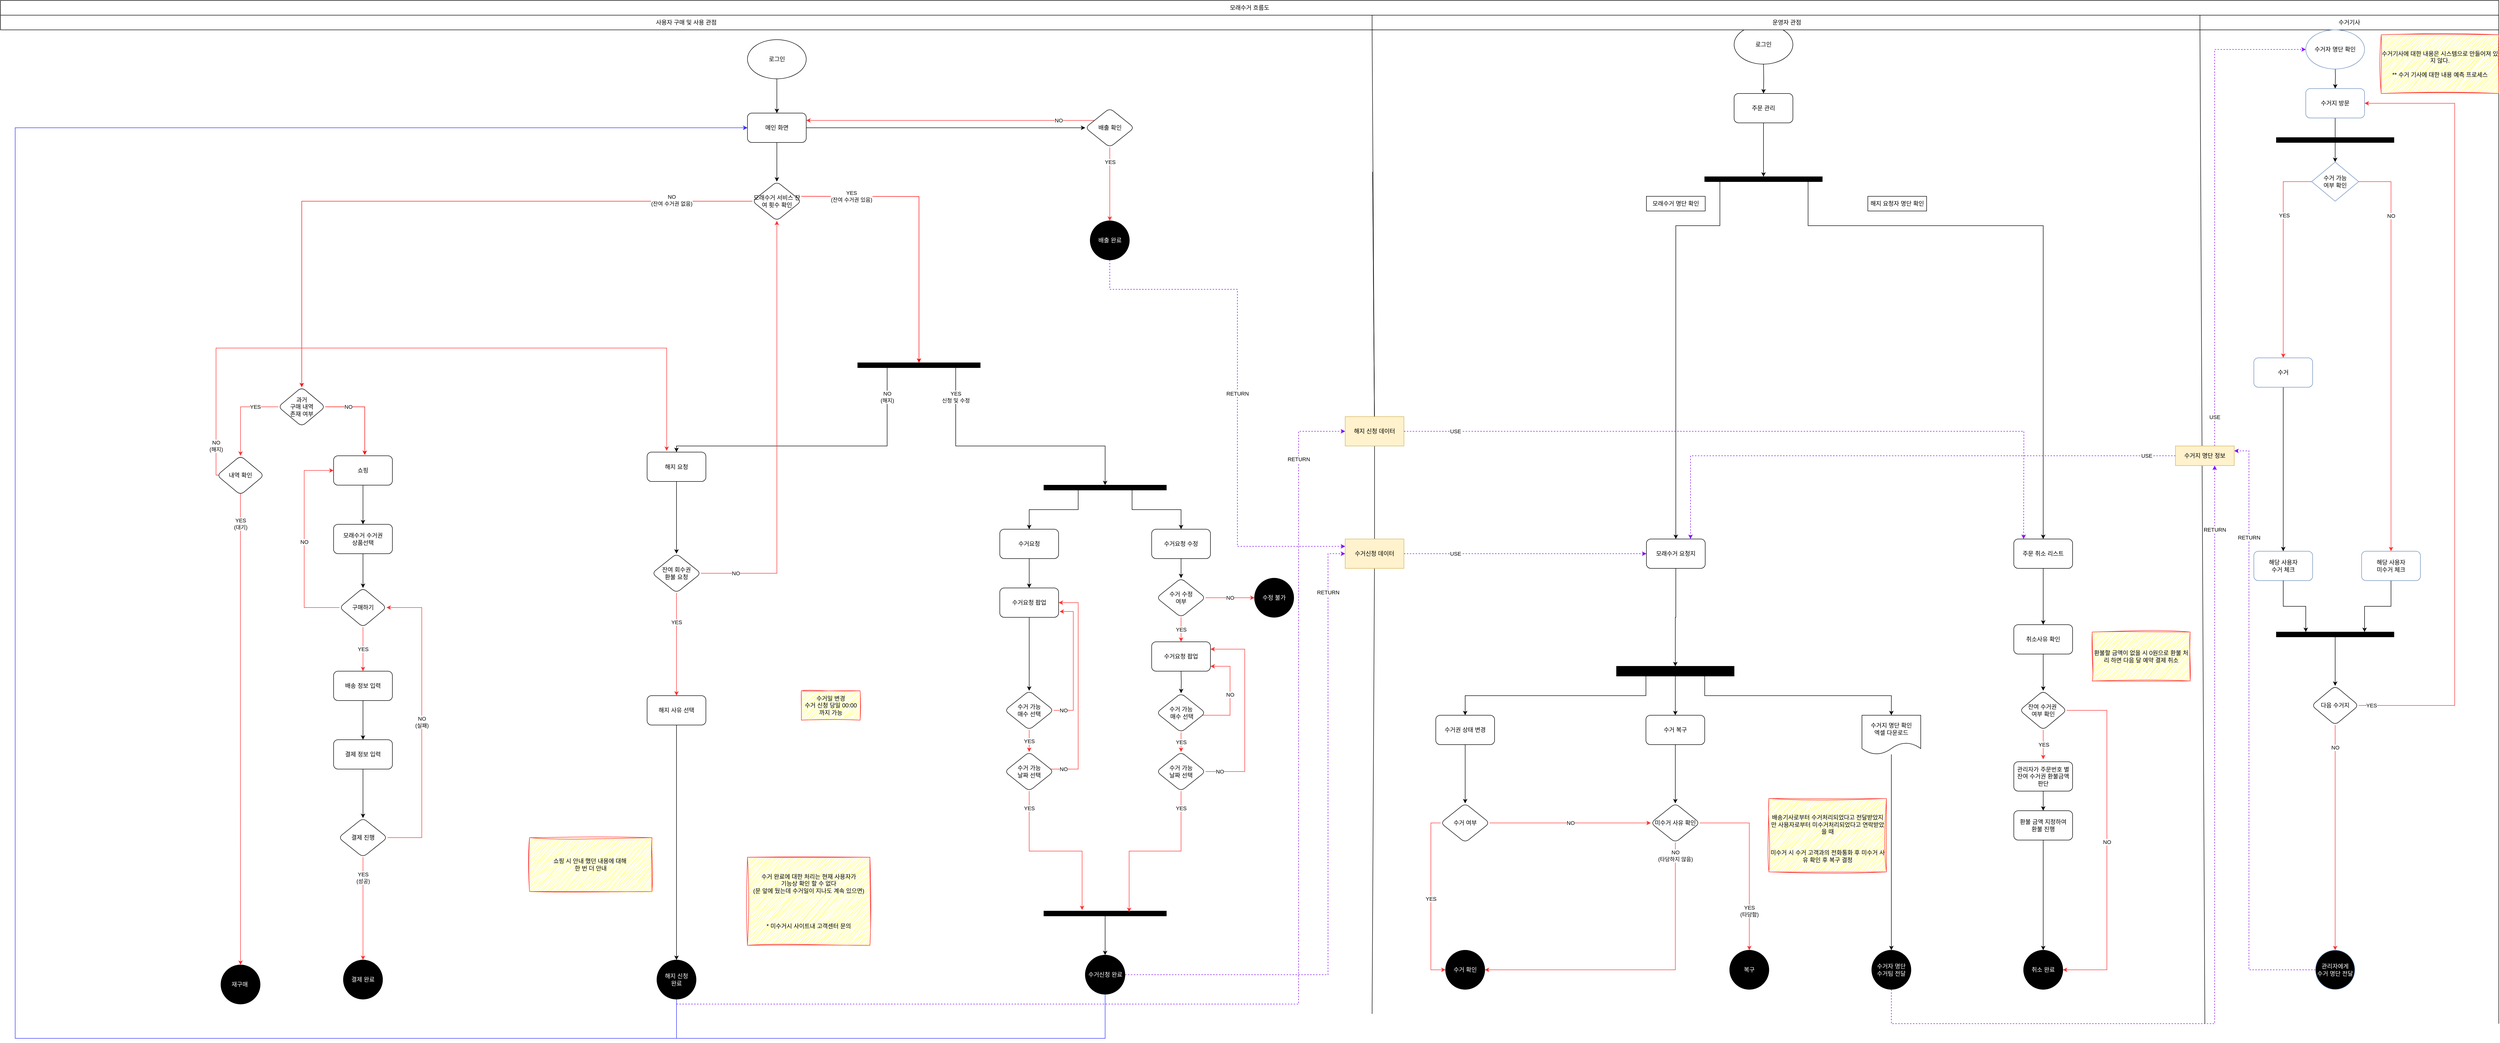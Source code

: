 <mxfile version="22.1.2" type="google">
  <diagram id="C5RBs43oDa-KdzZeNtuy" name="Page-1">
    <mxGraphModel grid="1" page="1" gridSize="10" guides="1" tooltips="1" connect="1" arrows="1" fold="1" pageScale="1" pageWidth="1200" pageHeight="1920" math="0" shadow="0">
      <root>
        <mxCell id="WIyWlLk6GJQsqaUBKTNV-0" />
        <mxCell id="WIyWlLk6GJQsqaUBKTNV-1" parent="WIyWlLk6GJQsqaUBKTNV-0" />
        <mxCell id="hfUMV4JjxT8LaMkukJHo-105" value="" style="edgeStyle=orthogonalEdgeStyle;rounded=0;orthogonalLoop=1;jettySize=auto;html=1;" edge="1" parent="WIyWlLk6GJQsqaUBKTNV-1" target="hfUMV4JjxT8LaMkukJHo-104">
          <mxGeometry relative="1" as="geometry">
            <mxPoint x="2039" as="sourcePoint" />
          </mxGeometry>
        </mxCell>
        <mxCell id="hfUMV4JjxT8LaMkukJHo-83" value="로그인" style="ellipse;whiteSpace=wrap;html=1;" vertex="1" parent="WIyWlLk6GJQsqaUBKTNV-1">
          <mxGeometry x="1979" y="-80" width="120" height="80" as="geometry" />
        </mxCell>
        <mxCell id="hfUMV4JjxT8LaMkukJHo-98" value="모래수거 흐름도" style="shape=process;whiteSpace=wrap;html=1;backgroundOutline=1;size=0;" vertex="1" parent="WIyWlLk6GJQsqaUBKTNV-1">
          <mxGeometry x="-1560" y="-130" width="5100" height="30" as="geometry" />
        </mxCell>
        <mxCell id="hfUMV4JjxT8LaMkukJHo-99" value="사용자 구매 및 사용 관점" style="shape=process;whiteSpace=wrap;html=1;backgroundOutline=1;size=0;" vertex="1" parent="WIyWlLk6GJQsqaUBKTNV-1">
          <mxGeometry x="-1560" y="-100" width="2800" height="30" as="geometry" />
        </mxCell>
        <mxCell id="hfUMV4JjxT8LaMkukJHo-102" value="" style="endArrow=none;html=1;rounded=0;" edge="1" parent="WIyWlLk6GJQsqaUBKTNV-1" source="mL5LW55gpTMhC8oxr1yt-1">
          <mxGeometry width="50" height="50" relative="1" as="geometry">
            <mxPoint x="1240" y="1940" as="sourcePoint" />
            <mxPoint x="1240" y="-70" as="targetPoint" />
          </mxGeometry>
        </mxCell>
        <mxCell id="hfUMV4JjxT8LaMkukJHo-103" value="&amp;nbsp;운영자 관점" style="shape=process;whiteSpace=wrap;html=1;backgroundOutline=1;size=0;" vertex="1" parent="WIyWlLk6GJQsqaUBKTNV-1">
          <mxGeometry x="1240" y="-100" width="1690" height="30" as="geometry" />
        </mxCell>
        <mxCell id="3d2tBKjzDwxo3XAQTUSo-72" style="edgeStyle=orthogonalEdgeStyle;rounded=0;orthogonalLoop=1;jettySize=auto;html=1;entryX=0.5;entryY=0;entryDx=0;entryDy=0;" edge="1" parent="WIyWlLk6GJQsqaUBKTNV-1" source="hfUMV4JjxT8LaMkukJHo-104" target="3d2tBKjzDwxo3XAQTUSo-36">
          <mxGeometry relative="1" as="geometry" />
        </mxCell>
        <mxCell id="hfUMV4JjxT8LaMkukJHo-104" value="주문 관리" style="rounded=1;whiteSpace=wrap;html=1;" vertex="1" parent="WIyWlLk6GJQsqaUBKTNV-1">
          <mxGeometry x="1979" y="60" width="120" height="60" as="geometry" />
        </mxCell>
        <mxCell id="rPkNx3lefUZQREJ5seEW-12" style="edgeStyle=orthogonalEdgeStyle;rounded=0;orthogonalLoop=1;jettySize=auto;html=1;entryX=0.5;entryY=0;entryDx=0;entryDy=0;" edge="1" parent="WIyWlLk6GJQsqaUBKTNV-1" source="hfUMV4JjxT8LaMkukJHo-106" target="3d2tBKjzDwxo3XAQTUSo-114">
          <mxGeometry relative="1" as="geometry" />
        </mxCell>
        <mxCell id="hfUMV4JjxT8LaMkukJHo-106" value="모래수거 요청지" style="whiteSpace=wrap;html=1;rounded=1;" vertex="1" parent="WIyWlLk6GJQsqaUBKTNV-1">
          <mxGeometry x="1800" y="970" width="120" height="60" as="geometry" />
        </mxCell>
        <mxCell id="3d2tBKjzDwxo3XAQTUSo-127" value="" style="edgeStyle=orthogonalEdgeStyle;rounded=0;orthogonalLoop=1;jettySize=auto;html=1;entryX=0.5;entryY=0;entryDx=0;entryDy=0;" edge="1" parent="WIyWlLk6GJQsqaUBKTNV-1" source="hfUMV4JjxT8LaMkukJHo-305" target="3d2tBKjzDwxo3XAQTUSo-134">
          <mxGeometry relative="1" as="geometry">
            <mxPoint x="1680" y="1485" as="targetPoint" />
            <Array as="points" />
          </mxGeometry>
        </mxCell>
        <mxCell id="hfUMV4JjxT8LaMkukJHo-305" value="수거지 명단 확인&lt;br&gt;엑셀 다운로드" style="shape=document;whiteSpace=wrap;html=1;boundedLbl=1;" vertex="1" parent="WIyWlLk6GJQsqaUBKTNV-1">
          <mxGeometry x="2240" y="1330" width="120" height="80" as="geometry" />
        </mxCell>
        <mxCell id="hfUMV4JjxT8LaMkukJHo-308" value="수거기사" style="shape=process;whiteSpace=wrap;html=1;backgroundOutline=1;size=0;" vertex="1" parent="WIyWlLk6GJQsqaUBKTNV-1">
          <mxGeometry x="2930" y="-100" width="610" height="30" as="geometry" />
        </mxCell>
        <mxCell id="hfUMV4JjxT8LaMkukJHo-320" value="&lt;br&gt;배송기사로부터 수거처리되었다고 전달받았지만 사용자로부터 미수거처리되었다고 연락받았을 때&lt;br&gt;&lt;br&gt;&lt;br&gt;미수거 시 수거 고객과의 전화통화 후 미수거 사유 확인 후 복구 결정" style="text;html=1;strokeColor=#FF3333;fillColor=#FFFF33;align=center;verticalAlign=middle;whiteSpace=wrap;rounded=0;sketch=1;curveFitting=1;jiggle=2;" vertex="1" parent="WIyWlLk6GJQsqaUBKTNV-1">
          <mxGeometry x="2050" y="1500" width="240" height="150" as="geometry" />
        </mxCell>
        <mxCell id="hfUMV4JjxT8LaMkukJHo-351" value="" style="edgeStyle=orthogonalEdgeStyle;rounded=0;orthogonalLoop=1;jettySize=auto;html=1;" edge="1" parent="WIyWlLk6GJQsqaUBKTNV-1" target="hfUMV4JjxT8LaMkukJHo-350">
          <mxGeometry relative="1" as="geometry">
            <mxPoint x="3206" as="sourcePoint" />
          </mxGeometry>
        </mxCell>
        <mxCell id="hfUMV4JjxT8LaMkukJHo-355" style="edgeStyle=orthogonalEdgeStyle;rounded=0;orthogonalLoop=1;jettySize=auto;html=1;entryX=0.5;entryY=0;entryDx=0;entryDy=0;" edge="1" parent="WIyWlLk6GJQsqaUBKTNV-1" source="hfUMV4JjxT8LaMkukJHo-350" target="hfUMV4JjxT8LaMkukJHo-354">
          <mxGeometry relative="1" as="geometry" />
        </mxCell>
        <mxCell id="hfUMV4JjxT8LaMkukJHo-350" value="수거지 방문" style="rounded=1;whiteSpace=wrap;html=1;fillColor=#FFFFFF;strokeColor=#6c8ebf;" vertex="1" parent="WIyWlLk6GJQsqaUBKTNV-1">
          <mxGeometry x="3146" y="50" width="120" height="60" as="geometry" />
        </mxCell>
        <mxCell id="hfUMV4JjxT8LaMkukJHo-365" value="" style="edgeStyle=orthogonalEdgeStyle;rounded=0;orthogonalLoop=1;jettySize=auto;html=1;strokeColor=#FF3333;exitX=0;exitY=0.5;exitDx=0;exitDy=0;" edge="1" parent="WIyWlLk6GJQsqaUBKTNV-1" source="hfUMV4JjxT8LaMkukJHo-354" target="hfUMV4JjxT8LaMkukJHo-364">
          <mxGeometry relative="1" as="geometry" />
        </mxCell>
        <mxCell id="rPkNx3lefUZQREJ5seEW-53" value="YES" style="edgeLabel;html=1;align=center;verticalAlign=middle;resizable=0;points=[];" connectable="0" vertex="1" parent="hfUMV4JjxT8LaMkukJHo-365">
          <mxGeometry x="-0.392" y="2" relative="1" as="geometry">
            <mxPoint as="offset" />
          </mxGeometry>
        </mxCell>
        <mxCell id="hfUMV4JjxT8LaMkukJHo-367" value="NO" style="edgeStyle=orthogonalEdgeStyle;rounded=0;orthogonalLoop=1;jettySize=auto;html=1;strokeColor=#FF3333;entryX=0.5;entryY=0;entryDx=0;entryDy=0;" edge="1" parent="WIyWlLk6GJQsqaUBKTNV-1" source="hfUMV4JjxT8LaMkukJHo-354" target="hfUMV4JjxT8LaMkukJHo-366">
          <mxGeometry x="-0.669" relative="1" as="geometry">
            <mxPoint x="3090" y="470" as="targetPoint" />
            <mxPoint as="offset" />
          </mxGeometry>
        </mxCell>
        <mxCell id="hfUMV4JjxT8LaMkukJHo-354" value="수거 가능&lt;br&gt;여부 확인" style="rhombus;whiteSpace=wrap;html=1;fillColor=#FFFFFF;strokeColor=#6c8ebf;" vertex="1" parent="WIyWlLk6GJQsqaUBKTNV-1">
          <mxGeometry x="3158" y="200" width="96" height="80" as="geometry" />
        </mxCell>
        <mxCell id="hfUMV4JjxT8LaMkukJHo-359" value="수거자 명단 확인" style="ellipse;whiteSpace=wrap;html=1;fillColor=#FFFFFF;strokeColor=#6c8ebf;" vertex="1" parent="WIyWlLk6GJQsqaUBKTNV-1">
          <mxGeometry x="3146" y="-70" width="120" height="80" as="geometry" />
        </mxCell>
        <mxCell id="hfUMV4JjxT8LaMkukJHo-360" value="" style="endArrow=none;html=1;rounded=0;" edge="1" parent="WIyWlLk6GJQsqaUBKTNV-1">
          <mxGeometry width="50" height="50" relative="1" as="geometry">
            <mxPoint x="2940" y="1960" as="sourcePoint" />
            <mxPoint x="2930" y="-70" as="targetPoint" />
          </mxGeometry>
        </mxCell>
        <mxCell id="rPkNx3lefUZQREJ5seEW-56" style="edgeStyle=orthogonalEdgeStyle;rounded=0;orthogonalLoop=1;jettySize=auto;html=1;" edge="1" parent="WIyWlLk6GJQsqaUBKTNV-1" source="hfUMV4JjxT8LaMkukJHo-364" target="hfUMV4JjxT8LaMkukJHo-368">
          <mxGeometry relative="1" as="geometry" />
        </mxCell>
        <mxCell id="hfUMV4JjxT8LaMkukJHo-364" value="수거" style="rounded=1;whiteSpace=wrap;html=1;fillColor=#FFFFFF;strokeColor=#6c8ebf;" vertex="1" parent="WIyWlLk6GJQsqaUBKTNV-1">
          <mxGeometry x="3040" y="600" width="120" height="60" as="geometry" />
        </mxCell>
        <mxCell id="3d2tBKjzDwxo3XAQTUSo-277" style="edgeStyle=orthogonalEdgeStyle;rounded=0;orthogonalLoop=1;jettySize=auto;html=1;exitX=0.5;exitY=1;exitDx=0;exitDy=0;entryX=0.75;entryY=0;entryDx=0;entryDy=0;" edge="1" parent="WIyWlLk6GJQsqaUBKTNV-1" source="hfUMV4JjxT8LaMkukJHo-366" target="3d2tBKjzDwxo3XAQTUSo-274">
          <mxGeometry relative="1" as="geometry" />
        </mxCell>
        <mxCell id="hfUMV4JjxT8LaMkukJHo-366" value="해당 사용자 &lt;br&gt;미수거 체크" style="rounded=1;whiteSpace=wrap;html=1;fillColor=#FFFFFF;strokeColor=#6c8ebf;" vertex="1" parent="WIyWlLk6GJQsqaUBKTNV-1">
          <mxGeometry x="3260" y="995" width="120" height="60" as="geometry" />
        </mxCell>
        <mxCell id="3d2tBKjzDwxo3XAQTUSo-25" value="" style="edgeStyle=orthogonalEdgeStyle;rounded=0;orthogonalLoop=1;jettySize=auto;html=1;" edge="1" parent="WIyWlLk6GJQsqaUBKTNV-1">
          <mxGeometry relative="1" as="geometry">
            <mxPoint x="490" y="1170" as="sourcePoint" />
          </mxGeometry>
        </mxCell>
        <mxCell id="3d2tBKjzDwxo3XAQTUSo-31" value="" style="endArrow=none;html=1;rounded=0;" edge="1" parent="WIyWlLk6GJQsqaUBKTNV-1">
          <mxGeometry width="50" height="50" relative="1" as="geometry">
            <mxPoint x="3540" y="1960" as="sourcePoint" />
            <mxPoint x="3540" y="-84" as="targetPoint" />
          </mxGeometry>
        </mxCell>
        <mxCell id="3d2tBKjzDwxo3XAQTUSo-48" style="edgeStyle=orthogonalEdgeStyle;rounded=0;orthogonalLoop=1;jettySize=auto;html=1;" edge="1" parent="WIyWlLk6GJQsqaUBKTNV-1" source="3d2tBKjzDwxo3XAQTUSo-36" target="hfUMV4JjxT8LaMkukJHo-106">
          <mxGeometry relative="1" as="geometry">
            <Array as="points">
              <mxPoint x="1950" y="330" />
              <mxPoint x="1860" y="330" />
            </Array>
          </mxGeometry>
        </mxCell>
        <mxCell id="3d2tBKjzDwxo3XAQTUSo-50" style="edgeStyle=orthogonalEdgeStyle;rounded=0;orthogonalLoop=1;jettySize=auto;html=1;" edge="1" parent="WIyWlLk6GJQsqaUBKTNV-1" source="3d2tBKjzDwxo3XAQTUSo-36" target="3d2tBKjzDwxo3XAQTUSo-42">
          <mxGeometry relative="1" as="geometry">
            <Array as="points">
              <mxPoint x="2130" y="330" />
              <mxPoint x="2610" y="330" />
            </Array>
          </mxGeometry>
        </mxCell>
        <mxCell id="3d2tBKjzDwxo3XAQTUSo-36" value="" style="whiteSpace=wrap;html=1;rounded=0;shadow=0;comic=0;labelBackgroundColor=none;strokeWidth=1;fillColor=#000000;fontFamily=Verdana;fontSize=12;align=center;rotation=0;" vertex="1" parent="WIyWlLk6GJQsqaUBKTNV-1">
          <mxGeometry x="1919" y="230" width="240" height="10" as="geometry" />
        </mxCell>
        <mxCell id="3d2tBKjzDwxo3XAQTUSo-55" value="" style="edgeStyle=orthogonalEdgeStyle;rounded=0;orthogonalLoop=1;jettySize=auto;html=1;" edge="1" parent="WIyWlLk6GJQsqaUBKTNV-1" source="3d2tBKjzDwxo3XAQTUSo-42" target="3d2tBKjzDwxo3XAQTUSo-54">
          <mxGeometry relative="1" as="geometry" />
        </mxCell>
        <mxCell id="3d2tBKjzDwxo3XAQTUSo-42" value="주문 취소 리스트" style="rounded=1;whiteSpace=wrap;html=1;" vertex="1" parent="WIyWlLk6GJQsqaUBKTNV-1">
          <mxGeometry x="2550" y="970" width="120" height="60" as="geometry" />
        </mxCell>
        <mxCell id="3d2tBKjzDwxo3XAQTUSo-53" value="" style="endArrow=none;html=1;rounded=0;" edge="1" parent="WIyWlLk6GJQsqaUBKTNV-1" source="mL5LW55gpTMhC8oxr1yt-1">
          <mxGeometry width="50" height="50" relative="1" as="geometry">
            <mxPoint x="1240" y="1940" as="sourcePoint" />
            <mxPoint x="1241.145" y="220" as="targetPoint" />
          </mxGeometry>
        </mxCell>
        <mxCell id="3d2tBKjzDwxo3XAQTUSo-57" style="edgeStyle=orthogonalEdgeStyle;rounded=0;orthogonalLoop=1;jettySize=auto;html=1;entryX=0.5;entryY=0;entryDx=0;entryDy=0;" edge="1" parent="WIyWlLk6GJQsqaUBKTNV-1" source="3d2tBKjzDwxo3XAQTUSo-54" target="3d2tBKjzDwxo3XAQTUSo-56">
          <mxGeometry relative="1" as="geometry" />
        </mxCell>
        <mxCell id="3d2tBKjzDwxo3XAQTUSo-54" value="취소사유 확인" style="whiteSpace=wrap;html=1;rounded=1;" vertex="1" parent="WIyWlLk6GJQsqaUBKTNV-1">
          <mxGeometry x="2550" y="1145" width="120" height="60" as="geometry" />
        </mxCell>
        <mxCell id="3d2tBKjzDwxo3XAQTUSo-59" value="NO" style="edgeStyle=orthogonalEdgeStyle;rounded=0;orthogonalLoop=1;jettySize=auto;html=1;strokeColor=#FF3333;entryX=1;entryY=0.5;entryDx=0;entryDy=0;exitX=1;exitY=0.5;exitDx=0;exitDy=0;" edge="1" parent="WIyWlLk6GJQsqaUBKTNV-1" source="3d2tBKjzDwxo3XAQTUSo-56" target="3d2tBKjzDwxo3XAQTUSo-71">
          <mxGeometry relative="1" as="geometry">
            <mxPoint x="2810" y="1320" as="targetPoint" />
            <Array as="points">
              <mxPoint x="2740" y="1320" />
              <mxPoint x="2740" y="1850" />
            </Array>
          </mxGeometry>
        </mxCell>
        <mxCell id="3d2tBKjzDwxo3XAQTUSo-67" value="YES" style="edgeStyle=orthogonalEdgeStyle;rounded=0;orthogonalLoop=1;jettySize=auto;html=1;strokeColor=#FF3333;" edge="1" parent="WIyWlLk6GJQsqaUBKTNV-1" source="3d2tBKjzDwxo3XAQTUSo-56">
          <mxGeometry relative="1" as="geometry">
            <mxPoint x="2610" y="1420" as="targetPoint" />
          </mxGeometry>
        </mxCell>
        <mxCell id="3d2tBKjzDwxo3XAQTUSo-56" value="잔여 수거권&amp;nbsp;&lt;br&gt;여부 확인" style="rhombus;whiteSpace=wrap;html=1;rounded=1;" vertex="1" parent="WIyWlLk6GJQsqaUBKTNV-1">
          <mxGeometry x="2562" y="1280" width="96" height="80" as="geometry" />
        </mxCell>
        <mxCell id="3d2tBKjzDwxo3XAQTUSo-61" value="환불할 금액이 없을 시 0원으로 환불 처리 하면 다음 달 예약 결제 취소" style="text;html=1;strokeColor=#FF3333;fillColor=#FFFF33;align=center;verticalAlign=middle;whiteSpace=wrap;rounded=0;sketch=1;curveFitting=1;jiggle=2;" vertex="1" parent="WIyWlLk6GJQsqaUBKTNV-1">
          <mxGeometry x="2710" y="1160" width="200" height="100" as="geometry" />
        </mxCell>
        <mxCell id="3d2tBKjzDwxo3XAQTUSo-75" value="" style="edgeStyle=orthogonalEdgeStyle;rounded=0;orthogonalLoop=1;jettySize=auto;html=1;" edge="1" parent="WIyWlLk6GJQsqaUBKTNV-1" source="3d2tBKjzDwxo3XAQTUSo-66" target="3d2tBKjzDwxo3XAQTUSo-74">
          <mxGeometry relative="1" as="geometry" />
        </mxCell>
        <mxCell id="3d2tBKjzDwxo3XAQTUSo-66" value="관리자가 주문번호 별 잔여 수거권 환불금액 판단" style="rounded=1;whiteSpace=wrap;html=1;" vertex="1" parent="WIyWlLk6GJQsqaUBKTNV-1">
          <mxGeometry x="2550" y="1425" width="120" height="60" as="geometry" />
        </mxCell>
        <mxCell id="3d2tBKjzDwxo3XAQTUSo-71" value="취소 완료" style="ellipse;whiteSpace=wrap;html=1;aspect=fixed;fillColor=#000000;fontColor=#FFFFFF;" vertex="1" parent="WIyWlLk6GJQsqaUBKTNV-1">
          <mxGeometry x="2570" y="1810" width="80" height="80" as="geometry" />
        </mxCell>
        <mxCell id="3d2tBKjzDwxo3XAQTUSo-77" style="edgeStyle=orthogonalEdgeStyle;rounded=0;orthogonalLoop=1;jettySize=auto;html=1;entryX=0.5;entryY=0;entryDx=0;entryDy=0;" edge="1" parent="WIyWlLk6GJQsqaUBKTNV-1" source="3d2tBKjzDwxo3XAQTUSo-74" target="3d2tBKjzDwxo3XAQTUSo-71">
          <mxGeometry relative="1" as="geometry" />
        </mxCell>
        <mxCell id="3d2tBKjzDwxo3XAQTUSo-74" value="환불 금액 지정하여 &lt;br&gt;환불 진행" style="whiteSpace=wrap;html=1;rounded=1;" vertex="1" parent="WIyWlLk6GJQsqaUBKTNV-1">
          <mxGeometry x="2550" y="1525" width="120" height="60" as="geometry" />
        </mxCell>
        <mxCell id="3d2tBKjzDwxo3XAQTUSo-78" value="모래수거 명단 확인" style="text;html=1;strokeColor=default;fillColor=none;align=center;verticalAlign=middle;whiteSpace=wrap;rounded=0;" vertex="1" parent="WIyWlLk6GJQsqaUBKTNV-1">
          <mxGeometry x="1800" y="270" width="120" height="30" as="geometry" />
        </mxCell>
        <mxCell id="3d2tBKjzDwxo3XAQTUSo-79" value="해지 요청자 명단 확인" style="text;html=1;strokeColor=default;fillColor=none;align=center;verticalAlign=middle;whiteSpace=wrap;rounded=0;" vertex="1" parent="WIyWlLk6GJQsqaUBKTNV-1">
          <mxGeometry x="2252" y="270" width="120" height="30" as="geometry" />
        </mxCell>
        <mxCell id="3d2tBKjzDwxo3XAQTUSo-105" value="수거기사에 대한 내용은 시스템으로 만들어져 있지 않다.&lt;br&gt;&lt;br&gt;** 수거 기사에 대한 내용 예측 프로세스" style="text;html=1;strokeColor=#FF3333;fillColor=#FFFF33;align=center;verticalAlign=middle;whiteSpace=wrap;rounded=0;sketch=1;curveFitting=1;jiggle=2;" vertex="1" parent="WIyWlLk6GJQsqaUBKTNV-1">
          <mxGeometry x="3300" y="-60" width="240" height="120" as="geometry" />
        </mxCell>
        <mxCell id="3d2tBKjzDwxo3XAQTUSo-119" style="edgeStyle=orthogonalEdgeStyle;rounded=0;orthogonalLoop=1;jettySize=auto;html=1;entryX=0.5;entryY=0;entryDx=0;entryDy=0;exitX=0.25;exitY=1;exitDx=0;exitDy=0;" edge="1" parent="WIyWlLk6GJQsqaUBKTNV-1" source="3d2tBKjzDwxo3XAQTUSo-114" target="rPkNx3lefUZQREJ5seEW-38">
          <mxGeometry relative="1" as="geometry">
            <mxPoint x="1488" y="1315" as="targetPoint" />
          </mxGeometry>
        </mxCell>
        <mxCell id="rPkNx3lefUZQREJ5seEW-44" style="edgeStyle=orthogonalEdgeStyle;rounded=0;orthogonalLoop=1;jettySize=auto;html=1;exitX=0.75;exitY=1;exitDx=0;exitDy=0;" edge="1" parent="WIyWlLk6GJQsqaUBKTNV-1" source="3d2tBKjzDwxo3XAQTUSo-114" target="hfUMV4JjxT8LaMkukJHo-305">
          <mxGeometry relative="1" as="geometry" />
        </mxCell>
        <mxCell id="f3Tv7JB4kyNmLcIMs9Kd-9" style="edgeStyle=orthogonalEdgeStyle;rounded=0;orthogonalLoop=1;jettySize=auto;html=1;" edge="1" parent="WIyWlLk6GJQsqaUBKTNV-1" source="3d2tBKjzDwxo3XAQTUSo-114" target="rPkNx3lefUZQREJ5seEW-28">
          <mxGeometry relative="1" as="geometry" />
        </mxCell>
        <mxCell id="3d2tBKjzDwxo3XAQTUSo-114" value="" style="whiteSpace=wrap;html=1;rounded=0;shadow=0;comic=0;labelBackgroundColor=none;strokeWidth=1;fillColor=#000000;fontFamily=Verdana;fontSize=12;align=center;rotation=0;" vertex="1" parent="WIyWlLk6GJQsqaUBKTNV-1">
          <mxGeometry x="1739" y="1230" width="240" height="20" as="geometry" />
        </mxCell>
        <mxCell id="3d2tBKjzDwxo3XAQTUSo-311" value="USE" style="edgeStyle=orthogonalEdgeStyle;rounded=0;orthogonalLoop=1;jettySize=auto;html=1;entryX=0;entryY=0.5;entryDx=0;entryDy=0;strokeColor=#7F00FF;dashed=1;" edge="1" parent="WIyWlLk6GJQsqaUBKTNV-1" source="hfUMV4JjxT8LaMkukJHo-342" target="hfUMV4JjxT8LaMkukJHo-359">
          <mxGeometry x="-0.882" relative="1" as="geometry">
            <Array as="points">
              <mxPoint x="2960" y="-30" />
            </Array>
            <mxPoint as="offset" />
          </mxGeometry>
        </mxCell>
        <mxCell id="3d2tBKjzDwxo3XAQTUSo-134" value="수거자 명단&lt;br style=&quot;border-color: var(--border-color);&quot;&gt;수거팀 전달" style="ellipse;whiteSpace=wrap;html=1;aspect=fixed;fillColor=#000000;fontColor=#FFFFFF;" vertex="1" parent="WIyWlLk6GJQsqaUBKTNV-1">
          <mxGeometry x="2260" y="1810" width="80" height="80" as="geometry" />
        </mxCell>
        <mxCell id="3d2tBKjzDwxo3XAQTUSo-224" style="edgeStyle=orthogonalEdgeStyle;rounded=0;orthogonalLoop=1;jettySize=auto;html=1;" edge="1" parent="WIyWlLk6GJQsqaUBKTNV-1" source="rPkNx3lefUZQREJ5seEW-28" target="3d2tBKjzDwxo3XAQTUSo-221">
          <mxGeometry relative="1" as="geometry" />
        </mxCell>
        <mxCell id="rPkNx3lefUZQREJ5seEW-28" value="수거 복구" style="rounded=1;whiteSpace=wrap;html=1;" vertex="1" parent="WIyWlLk6GJQsqaUBKTNV-1">
          <mxGeometry x="1799" y="1330" width="120" height="60" as="geometry" />
        </mxCell>
        <mxCell id="3d2tBKjzDwxo3XAQTUSo-227" style="edgeStyle=orthogonalEdgeStyle;rounded=0;orthogonalLoop=1;jettySize=auto;html=1;entryX=0.5;entryY=0;entryDx=0;entryDy=0;" edge="1" parent="WIyWlLk6GJQsqaUBKTNV-1" source="rPkNx3lefUZQREJ5seEW-38" target="3d2tBKjzDwxo3XAQTUSo-222">
          <mxGeometry relative="1" as="geometry" />
        </mxCell>
        <mxCell id="rPkNx3lefUZQREJ5seEW-38" value="수거권 상태 변경" style="rounded=1;whiteSpace=wrap;html=1;" vertex="1" parent="WIyWlLk6GJQsqaUBKTNV-1">
          <mxGeometry x="1370" y="1330" width="120" height="60" as="geometry" />
        </mxCell>
        <mxCell id="3d2tBKjzDwxo3XAQTUSo-231" value="NO&lt;br&gt;(타당하지 않음)" style="edgeStyle=orthogonalEdgeStyle;rounded=0;orthogonalLoop=1;jettySize=auto;html=1;entryX=1;entryY=0.5;entryDx=0;entryDy=0;strokeColor=#FF3333;exitX=0.5;exitY=1;exitDx=0;exitDy=0;" edge="1" parent="WIyWlLk6GJQsqaUBKTNV-1" source="3d2tBKjzDwxo3XAQTUSo-221" target="3d2tBKjzDwxo3XAQTUSo-226">
          <mxGeometry x="-0.918" relative="1" as="geometry">
            <mxPoint as="offset" />
          </mxGeometry>
        </mxCell>
        <mxCell id="3d2tBKjzDwxo3XAQTUSo-236" value="YES&lt;br&gt;(타당함)" style="edgeStyle=orthogonalEdgeStyle;rounded=0;orthogonalLoop=1;jettySize=auto;html=1;entryX=0.5;entryY=0;entryDx=0;entryDy=0;strokeColor=#FF3333;" edge="1" parent="WIyWlLk6GJQsqaUBKTNV-1" source="3d2tBKjzDwxo3XAQTUSo-221" target="3d2tBKjzDwxo3XAQTUSo-225">
          <mxGeometry x="0.556" relative="1" as="geometry">
            <mxPoint as="offset" />
          </mxGeometry>
        </mxCell>
        <mxCell id="3d2tBKjzDwxo3XAQTUSo-221" value="미수거 사유 확인" style="rhombus;whiteSpace=wrap;html=1;rounded=1;" vertex="1" parent="WIyWlLk6GJQsqaUBKTNV-1">
          <mxGeometry x="1809" y="1510" width="100" height="80" as="geometry" />
        </mxCell>
        <mxCell id="3d2tBKjzDwxo3XAQTUSo-229" value="YES" style="edgeStyle=orthogonalEdgeStyle;rounded=0;orthogonalLoop=1;jettySize=auto;html=1;entryX=0;entryY=0.5;entryDx=0;entryDy=0;strokeColor=#FF3333;" edge="1" parent="WIyWlLk6GJQsqaUBKTNV-1" source="3d2tBKjzDwxo3XAQTUSo-222" target="3d2tBKjzDwxo3XAQTUSo-226">
          <mxGeometry relative="1" as="geometry">
            <Array as="points">
              <mxPoint x="1360" y="1550" />
              <mxPoint x="1360" y="1850" />
            </Array>
          </mxGeometry>
        </mxCell>
        <mxCell id="3d2tBKjzDwxo3XAQTUSo-234" value="NO" style="edgeStyle=orthogonalEdgeStyle;rounded=0;orthogonalLoop=1;jettySize=auto;html=1;entryX=0;entryY=0.5;entryDx=0;entryDy=0;strokeColor=#FF3333;" edge="1" parent="WIyWlLk6GJQsqaUBKTNV-1" source="3d2tBKjzDwxo3XAQTUSo-222" target="3d2tBKjzDwxo3XAQTUSo-221">
          <mxGeometry relative="1" as="geometry" />
        </mxCell>
        <mxCell id="3d2tBKjzDwxo3XAQTUSo-222" value="수거 여부" style="rhombus;whiteSpace=wrap;html=1;rounded=1;" vertex="1" parent="WIyWlLk6GJQsqaUBKTNV-1">
          <mxGeometry x="1380" y="1510" width="100" height="80" as="geometry" />
        </mxCell>
        <mxCell id="3d2tBKjzDwxo3XAQTUSo-225" value="복구" style="ellipse;whiteSpace=wrap;html=1;aspect=fixed;fillColor=#000000;fontColor=#FFFFFF;" vertex="1" parent="WIyWlLk6GJQsqaUBKTNV-1">
          <mxGeometry x="1970" y="1810" width="80" height="80" as="geometry" />
        </mxCell>
        <mxCell id="3d2tBKjzDwxo3XAQTUSo-226" value="수거 확인" style="ellipse;whiteSpace=wrap;html=1;aspect=fixed;fillColor=#000000;fontColor=#FFFFFF;" vertex="1" parent="WIyWlLk6GJQsqaUBKTNV-1">
          <mxGeometry x="1390" y="1810" width="80" height="80" as="geometry" />
        </mxCell>
        <mxCell id="hfUMV4JjxT8LaMkukJHo-368" value="해당 사용자&lt;br&gt;수거 체크" style="rounded=1;whiteSpace=wrap;html=1;fillColor=#FFFFFF;strokeColor=#6c8ebf;" vertex="1" parent="WIyWlLk6GJQsqaUBKTNV-1">
          <mxGeometry x="3040" y="995" width="120" height="60" as="geometry" />
        </mxCell>
        <mxCell id="f3Tv7JB4kyNmLcIMs9Kd-13" value="RETURN" style="edgeStyle=orthogonalEdgeStyle;rounded=0;orthogonalLoop=1;jettySize=auto;html=1;entryX=1;entryY=0.25;entryDx=0;entryDy=0;dashed=1;strokeColor=#7F00FF;" edge="1" parent="WIyWlLk6GJQsqaUBKTNV-1" source="3d2tBKjzDwxo3XAQTUSo-242" target="hfUMV4JjxT8LaMkukJHo-342">
          <mxGeometry x="0.662" relative="1" as="geometry">
            <Array as="points">
              <mxPoint x="3030" y="1850" />
              <mxPoint x="3030" y="790" />
            </Array>
            <mxPoint as="offset" />
          </mxGeometry>
        </mxCell>
        <mxCell id="3d2tBKjzDwxo3XAQTUSo-242" value="관리자에게 &lt;br&gt;수거 명단 전달" style="ellipse;whiteSpace=wrap;html=1;aspect=fixed;fillColor=#000000;strokeColor=#6c8ebf;fontColor=#FFFFFF;" vertex="1" parent="WIyWlLk6GJQsqaUBKTNV-1">
          <mxGeometry x="3166" y="1810" width="80" height="80" as="geometry" />
        </mxCell>
        <mxCell id="3d2tBKjzDwxo3XAQTUSo-272" value="" style="whiteSpace=wrap;html=1;rounded=0;shadow=0;comic=0;labelBackgroundColor=none;strokeWidth=1;fillColor=#000000;fontFamily=Verdana;fontSize=12;align=center;rotation=0;" vertex="1" parent="WIyWlLk6GJQsqaUBKTNV-1">
          <mxGeometry x="3086" y="150" width="240" height="10" as="geometry" />
        </mxCell>
        <mxCell id="3d2tBKjzDwxo3XAQTUSo-281" style="edgeStyle=orthogonalEdgeStyle;rounded=0;orthogonalLoop=1;jettySize=auto;html=1;exitX=0.5;exitY=1;exitDx=0;exitDy=0;entryX=0.5;entryY=0;entryDx=0;entryDy=0;" edge="1" parent="WIyWlLk6GJQsqaUBKTNV-1" source="3d2tBKjzDwxo3XAQTUSo-274" target="3d2tBKjzDwxo3XAQTUSo-279">
          <mxGeometry relative="1" as="geometry" />
        </mxCell>
        <mxCell id="3d2tBKjzDwxo3XAQTUSo-274" value="" style="whiteSpace=wrap;html=1;rounded=0;shadow=0;comic=0;labelBackgroundColor=none;strokeWidth=1;fillColor=#000000;fontFamily=Verdana;fontSize=12;align=center;rotation=0;" vertex="1" parent="WIyWlLk6GJQsqaUBKTNV-1">
          <mxGeometry x="3086" y="1160" width="240" height="10" as="geometry" />
        </mxCell>
        <mxCell id="3d2tBKjzDwxo3XAQTUSo-276" style="edgeStyle=orthogonalEdgeStyle;rounded=0;orthogonalLoop=1;jettySize=auto;html=1;exitX=0.5;exitY=1;exitDx=0;exitDy=0;entryX=0.25;entryY=0;entryDx=0;entryDy=0;" edge="1" parent="WIyWlLk6GJQsqaUBKTNV-1" source="hfUMV4JjxT8LaMkukJHo-368" target="3d2tBKjzDwxo3XAQTUSo-274">
          <mxGeometry relative="1" as="geometry">
            <mxPoint x="3200" y="1120" as="targetPoint" />
          </mxGeometry>
        </mxCell>
        <mxCell id="3d2tBKjzDwxo3XAQTUSo-283" value="YES" style="edgeStyle=orthogonalEdgeStyle;rounded=0;orthogonalLoop=1;jettySize=auto;html=1;exitX=1;exitY=0.5;exitDx=0;exitDy=0;entryX=1;entryY=0.5;entryDx=0;entryDy=0;strokeColor=#FF3333;" edge="1" parent="WIyWlLk6GJQsqaUBKTNV-1" source="3d2tBKjzDwxo3XAQTUSo-279" target="hfUMV4JjxT8LaMkukJHo-350">
          <mxGeometry x="-0.968" relative="1" as="geometry">
            <mxPoint x="3390" y="70.0" as="targetPoint" />
            <Array as="points">
              <mxPoint x="3450" y="1310" />
              <mxPoint x="3450" y="80" />
            </Array>
            <mxPoint as="offset" />
          </mxGeometry>
        </mxCell>
        <mxCell id="3d2tBKjzDwxo3XAQTUSo-279" value="다음 수거지" style="rhombus;whiteSpace=wrap;html=1;rounded=1;" vertex="1" parent="WIyWlLk6GJQsqaUBKTNV-1">
          <mxGeometry x="3158" y="1270" width="96" height="80" as="geometry" />
        </mxCell>
        <mxCell id="3d2tBKjzDwxo3XAQTUSo-282" value="NO" style="edgeStyle=orthogonalEdgeStyle;rounded=0;orthogonalLoop=1;jettySize=auto;html=1;exitX=0.5;exitY=1;exitDx=0;exitDy=0;strokeColor=#FF3333;" edge="1" parent="WIyWlLk6GJQsqaUBKTNV-1" source="3d2tBKjzDwxo3XAQTUSo-279" target="3d2tBKjzDwxo3XAQTUSo-242">
          <mxGeometry x="-0.8" relative="1" as="geometry">
            <mxPoint x="3216" y="1180" as="sourcePoint" />
            <mxPoint x="3216" y="1280" as="targetPoint" />
            <mxPoint as="offset" />
          </mxGeometry>
        </mxCell>
        <mxCell id="EmjIf0o4EKdm99o1xQy6-0" value="" style="edgeStyle=orthogonalEdgeStyle;rounded=0;orthogonalLoop=1;jettySize=auto;html=1;" edge="1" parent="WIyWlLk6GJQsqaUBKTNV-1" source="EmjIf0o4EKdm99o1xQy6-1" target="EmjIf0o4EKdm99o1xQy6-3">
          <mxGeometry relative="1" as="geometry" />
        </mxCell>
        <mxCell id="EmjIf0o4EKdm99o1xQy6-1" value="로그인" style="ellipse;whiteSpace=wrap;html=1;" vertex="1" parent="WIyWlLk6GJQsqaUBKTNV-1">
          <mxGeometry x="-35.14" y="-50" width="120" height="80" as="geometry" />
        </mxCell>
        <mxCell id="EmjIf0o4EKdm99o1xQy6-2" style="edgeStyle=orthogonalEdgeStyle;rounded=0;orthogonalLoop=1;jettySize=auto;html=1;entryX=0.5;entryY=0;entryDx=0;entryDy=0;" edge="1" parent="WIyWlLk6GJQsqaUBKTNV-1" source="EmjIf0o4EKdm99o1xQy6-3" target="EmjIf0o4EKdm99o1xQy6-19">
          <mxGeometry relative="1" as="geometry">
            <mxPoint x="24.86" y="290" as="targetPoint" />
          </mxGeometry>
        </mxCell>
        <mxCell id="w7Ox92A5aqky2tJf7LNV-370" style="edgeStyle=orthogonalEdgeStyle;rounded=0;orthogonalLoop=1;jettySize=auto;html=1;" edge="1" parent="WIyWlLk6GJQsqaUBKTNV-1" source="EmjIf0o4EKdm99o1xQy6-3" target="w7Ox92A5aqky2tJf7LNV-369">
          <mxGeometry relative="1" as="geometry" />
        </mxCell>
        <mxCell id="EmjIf0o4EKdm99o1xQy6-3" value="메인 화면" style="rounded=1;whiteSpace=wrap;html=1;" vertex="1" parent="WIyWlLk6GJQsqaUBKTNV-1">
          <mxGeometry x="-35.14" y="100" width="120" height="60" as="geometry" />
        </mxCell>
        <mxCell id="EmjIf0o4EKdm99o1xQy6-4" value="수거일 변경&lt;br&gt;수거 신청 당일 00:00 까지 가능" style="text;html=1;strokeColor=#FF3333;fillColor=#FFFF33;align=center;verticalAlign=middle;whiteSpace=wrap;rounded=0;sketch=1;curveFitting=1;jiggle=2;" vertex="1" parent="WIyWlLk6GJQsqaUBKTNV-1">
          <mxGeometry x="74.86" y="1280" width="120" height="60" as="geometry" />
        </mxCell>
        <mxCell id="EmjIf0o4EKdm99o1xQy6-5" value="" style="edgeStyle=orthogonalEdgeStyle;rounded=0;orthogonalLoop=1;jettySize=auto;html=1;" edge="1" parent="WIyWlLk6GJQsqaUBKTNV-1" source="EmjIf0o4EKdm99o1xQy6-6" target="EmjIf0o4EKdm99o1xQy6-8">
          <mxGeometry relative="1" as="geometry" />
        </mxCell>
        <mxCell id="EmjIf0o4EKdm99o1xQy6-6" value="쇼핑" style="whiteSpace=wrap;html=1;rounded=1;" vertex="1" parent="WIyWlLk6GJQsqaUBKTNV-1">
          <mxGeometry x="-880" y="800" width="120" height="60" as="geometry" />
        </mxCell>
        <mxCell id="EmjIf0o4EKdm99o1xQy6-7" value="" style="edgeStyle=orthogonalEdgeStyle;rounded=0;orthogonalLoop=1;jettySize=auto;html=1;" edge="1" parent="WIyWlLk6GJQsqaUBKTNV-1" source="EmjIf0o4EKdm99o1xQy6-8">
          <mxGeometry relative="1" as="geometry">
            <mxPoint x="-820" y="1070" as="targetPoint" />
          </mxGeometry>
        </mxCell>
        <mxCell id="EmjIf0o4EKdm99o1xQy6-8" value="모래수거 수거권&lt;br&gt;상품선택" style="whiteSpace=wrap;html=1;rounded=1;" vertex="1" parent="WIyWlLk6GJQsqaUBKTNV-1">
          <mxGeometry x="-880" y="940" width="120" height="60" as="geometry" />
        </mxCell>
        <mxCell id="EmjIf0o4EKdm99o1xQy6-9" value="YES" style="edgeStyle=orthogonalEdgeStyle;rounded=0;orthogonalLoop=1;jettySize=auto;html=1;strokeColor=#FF3333;" edge="1" parent="WIyWlLk6GJQsqaUBKTNV-1" source="EmjIf0o4EKdm99o1xQy6-11" target="EmjIf0o4EKdm99o1xQy6-13">
          <mxGeometry relative="1" as="geometry" />
        </mxCell>
        <mxCell id="EmjIf0o4EKdm99o1xQy6-10" value="NO" style="edgeStyle=orthogonalEdgeStyle;rounded=0;orthogonalLoop=1;jettySize=auto;html=1;entryX=0;entryY=0.5;entryDx=0;entryDy=0;strokeColor=#FF3333;exitX=0;exitY=0.5;exitDx=0;exitDy=0;" edge="1" parent="WIyWlLk6GJQsqaUBKTNV-1" source="EmjIf0o4EKdm99o1xQy6-11" target="EmjIf0o4EKdm99o1xQy6-6">
          <mxGeometry relative="1" as="geometry">
            <Array as="points">
              <mxPoint x="-940" y="1110" />
              <mxPoint x="-940" y="830" />
            </Array>
          </mxGeometry>
        </mxCell>
        <mxCell id="EmjIf0o4EKdm99o1xQy6-11" value="구매하기" style="rhombus;whiteSpace=wrap;html=1;rounded=1;" vertex="1" parent="WIyWlLk6GJQsqaUBKTNV-1">
          <mxGeometry x="-868" y="1070" width="96" height="80" as="geometry" />
        </mxCell>
        <mxCell id="EmjIf0o4EKdm99o1xQy6-12" value="" style="edgeStyle=orthogonalEdgeStyle;rounded=0;orthogonalLoop=1;jettySize=auto;html=1;" edge="1" parent="WIyWlLk6GJQsqaUBKTNV-1" source="EmjIf0o4EKdm99o1xQy6-13" target="EmjIf0o4EKdm99o1xQy6-15">
          <mxGeometry relative="1" as="geometry" />
        </mxCell>
        <mxCell id="EmjIf0o4EKdm99o1xQy6-13" value="배송 정보 입력" style="rounded=1;whiteSpace=wrap;html=1;" vertex="1" parent="WIyWlLk6GJQsqaUBKTNV-1">
          <mxGeometry x="-880" y="1240" width="120" height="60" as="geometry" />
        </mxCell>
        <mxCell id="EmjIf0o4EKdm99o1xQy6-14" value="" style="edgeStyle=orthogonalEdgeStyle;rounded=0;orthogonalLoop=1;jettySize=auto;html=1;" edge="1" parent="WIyWlLk6GJQsqaUBKTNV-1" source="EmjIf0o4EKdm99o1xQy6-15" target="EmjIf0o4EKdm99o1xQy6-54">
          <mxGeometry relative="1" as="geometry">
            <mxPoint x="-820" y="1540" as="targetPoint" />
          </mxGeometry>
        </mxCell>
        <mxCell id="EmjIf0o4EKdm99o1xQy6-15" value="결제 정보 입력" style="whiteSpace=wrap;html=1;rounded=1;" vertex="1" parent="WIyWlLk6GJQsqaUBKTNV-1">
          <mxGeometry x="-880" y="1380" width="120" height="60" as="geometry" />
        </mxCell>
        <mxCell id="EmjIf0o4EKdm99o1xQy6-16" value="수거 완료에 대한 처리는 현재 사용자가&lt;br&gt;기능상 확인 할 수 없다&lt;br&gt;(문 앞에 뒀는데 수거일이 지나도 계속 있으면)&lt;br&gt;&lt;br&gt;&lt;br&gt;&lt;br&gt;&lt;br&gt;* 미수거시 사이트내 고객센터 문의&lt;br&gt;" style="text;html=1;strokeColor=#FF3333;fillColor=#FFFF33;align=center;verticalAlign=middle;whiteSpace=wrap;rounded=0;sketch=1;curveFitting=1;jiggle=2;" vertex="1" parent="WIyWlLk6GJQsqaUBKTNV-1">
          <mxGeometry x="-35.14" y="1620" width="250" height="180" as="geometry" />
        </mxCell>
        <mxCell id="mL5LW55gpTMhC8oxr1yt-3" value="RETURN" style="edgeStyle=orthogonalEdgeStyle;rounded=0;orthogonalLoop=1;jettySize=auto;html=1;exitX=1;exitY=0.5;exitDx=0;exitDy=0;dashed=1;strokeColor=#7F00FF;fillColor=#ffe6cc;" edge="1" parent="WIyWlLk6GJQsqaUBKTNV-1" source="EmjIf0o4EKdm99o1xQy6-17" target="mL5LW55gpTMhC8oxr1yt-1">
          <mxGeometry x="0.884" relative="1" as="geometry">
            <mxPoint x="100" y="2090" as="targetPoint" />
            <Array as="points">
              <mxPoint x="-180" y="1870" />
              <mxPoint x="-180" y="1920" />
              <mxPoint x="1090" y="1920" />
              <mxPoint x="1090" y="750" />
            </Array>
            <mxPoint as="offset" />
          </mxGeometry>
        </mxCell>
        <mxCell id="EmjIf0o4EKdm99o1xQy6-70" style="edgeStyle=orthogonalEdgeStyle;rounded=0;orthogonalLoop=1;jettySize=auto;html=1;entryX=0.5;entryY=0;entryDx=0;entryDy=0;strokeColor=#FF0D0D;" edge="1" parent="WIyWlLk6GJQsqaUBKTNV-1" source="EmjIf0o4EKdm99o1xQy6-19" target="EmjIf0o4EKdm99o1xQy6-64">
          <mxGeometry relative="1" as="geometry" />
        </mxCell>
        <mxCell id="EmjIf0o4EKdm99o1xQy6-71" value="NO&lt;br&gt;(잔여 수거권 없음)" style="edgeLabel;html=1;align=center;verticalAlign=middle;resizable=0;points=[];" vertex="1" connectable="0" parent="EmjIf0o4EKdm99o1xQy6-70">
          <mxGeometry x="-0.746" y="-2" relative="1" as="geometry">
            <mxPoint as="offset" />
          </mxGeometry>
        </mxCell>
        <mxCell id="EmjIf0o4EKdm99o1xQy6-19" value="모래수거 서비스 잔여 횟수 확인" style="rhombus;whiteSpace=wrap;html=1;rounded=1;" vertex="1" parent="WIyWlLk6GJQsqaUBKTNV-1">
          <mxGeometry x="-25.14" y="240" width="100" height="80" as="geometry" />
        </mxCell>
        <mxCell id="EmjIf0o4EKdm99o1xQy6-21" value="NO&lt;br&gt;(해지)" style="edgeStyle=orthogonalEdgeStyle;rounded=0;orthogonalLoop=1;jettySize=auto;html=1;entryX=0.5;entryY=0;entryDx=0;entryDy=0;" edge="1" parent="WIyWlLk6GJQsqaUBKTNV-1" source="EmjIf0o4EKdm99o1xQy6-22" target="EmjIf0o4EKdm99o1xQy6-40">
          <mxGeometry x="-0.801" relative="1" as="geometry">
            <Array as="points">
              <mxPoint x="250" y="780" />
              <mxPoint x="-180" y="780" />
            </Array>
            <mxPoint as="offset" />
          </mxGeometry>
        </mxCell>
        <mxCell id="w7Ox92A5aqky2tJf7LNV-317" value="YES&lt;br&gt;신청 및 수정" style="edgeStyle=orthogonalEdgeStyle;rounded=0;orthogonalLoop=1;jettySize=auto;html=1;entryX=0.5;entryY=0;entryDx=0;entryDy=0;" edge="1" parent="WIyWlLk6GJQsqaUBKTNV-1" source="EmjIf0o4EKdm99o1xQy6-22" target="w7Ox92A5aqky2tJf7LNV-316">
          <mxGeometry x="-0.78" relative="1" as="geometry">
            <Array as="points">
              <mxPoint x="390" y="780" />
              <mxPoint x="695" y="780" />
            </Array>
            <mxPoint as="offset" />
          </mxGeometry>
        </mxCell>
        <mxCell id="EmjIf0o4EKdm99o1xQy6-22" value="" style="whiteSpace=wrap;html=1;rounded=0;shadow=0;comic=0;labelBackgroundColor=none;strokeWidth=1;fillColor=#000000;fontFamily=Verdana;fontSize=12;align=center;rotation=0;" vertex="1" parent="WIyWlLk6GJQsqaUBKTNV-1">
          <mxGeometry x="190" y="610" width="250" height="10" as="geometry" />
        </mxCell>
        <mxCell id="w7Ox92A5aqky2tJf7LNV-326" value="" style="edgeStyle=orthogonalEdgeStyle;rounded=0;orthogonalLoop=1;jettySize=auto;html=1;" edge="1" parent="WIyWlLk6GJQsqaUBKTNV-1" source="EmjIf0o4EKdm99o1xQy6-24" target="EmjIf0o4EKdm99o1xQy6-29">
          <mxGeometry relative="1" as="geometry" />
        </mxCell>
        <mxCell id="EmjIf0o4EKdm99o1xQy6-24" value="수거요청" style="whiteSpace=wrap;html=1;rounded=1;" vertex="1" parent="WIyWlLk6GJQsqaUBKTNV-1">
          <mxGeometry x="480" y="950" width="120" height="60" as="geometry" />
        </mxCell>
        <mxCell id="w7Ox92A5aqky2tJf7LNV-354" value="" style="edgeStyle=orthogonalEdgeStyle;rounded=0;orthogonalLoop=1;jettySize=auto;html=1;" edge="1" parent="WIyWlLk6GJQsqaUBKTNV-1" source="EmjIf0o4EKdm99o1xQy6-29" target="w7Ox92A5aqky2tJf7LNV-322">
          <mxGeometry relative="1" as="geometry" />
        </mxCell>
        <mxCell id="EmjIf0o4EKdm99o1xQy6-29" value="수거요청 팝업" style="whiteSpace=wrap;html=1;rounded=1;" vertex="1" parent="WIyWlLk6GJQsqaUBKTNV-1">
          <mxGeometry x="480" y="1070" width="120" height="60" as="geometry" />
        </mxCell>
        <mxCell id="f3Tv7JB4kyNmLcIMs9Kd-8" style="edgeStyle=orthogonalEdgeStyle;rounded=0;orthogonalLoop=1;jettySize=auto;html=1;" edge="1" parent="WIyWlLk6GJQsqaUBKTNV-1" source="EmjIf0o4EKdm99o1xQy6-30" target="EmjIf0o4EKdm99o1xQy6-17">
          <mxGeometry relative="1" as="geometry" />
        </mxCell>
        <mxCell id="EmjIf0o4EKdm99o1xQy6-30" value="해지 사유 선택" style="rounded=1;whiteSpace=wrap;html=1;" vertex="1" parent="WIyWlLk6GJQsqaUBKTNV-1">
          <mxGeometry x="-240" y="1290" width="120" height="60" as="geometry" />
        </mxCell>
        <mxCell id="w7Ox92A5aqky2tJf7LNV-363" style="edgeStyle=orthogonalEdgeStyle;rounded=0;orthogonalLoop=1;jettySize=auto;html=1;entryX=0.5;entryY=0;entryDx=0;entryDy=0;" edge="1" parent="WIyWlLk6GJQsqaUBKTNV-1" source="EmjIf0o4EKdm99o1xQy6-40" target="w7Ox92A5aqky2tJf7LNV-362">
          <mxGeometry relative="1" as="geometry" />
        </mxCell>
        <mxCell id="EmjIf0o4EKdm99o1xQy6-40" value="해지 요청" style="rounded=1;whiteSpace=wrap;html=1;" vertex="1" parent="WIyWlLk6GJQsqaUBKTNV-1">
          <mxGeometry x="-240" y="792.5" width="120" height="60" as="geometry" />
        </mxCell>
        <mxCell id="3d2tBKjzDwxo3XAQTUSo-302" style="edgeStyle=orthogonalEdgeStyle;rounded=0;orthogonalLoop=1;jettySize=auto;html=1;entryX=0;entryY=0.5;entryDx=0;entryDy=0;strokeColor=#3333FF;" edge="1" parent="WIyWlLk6GJQsqaUBKTNV-1" source="EmjIf0o4EKdm99o1xQy6-17" target="EmjIf0o4EKdm99o1xQy6-3">
          <mxGeometry relative="1" as="geometry">
            <Array as="points">
              <mxPoint x="-180" y="1990" />
              <mxPoint x="-1530" y="1990" />
              <mxPoint x="-1530" y="130" />
            </Array>
          </mxGeometry>
        </mxCell>
        <mxCell id="mL5LW55gpTMhC8oxr1yt-11" value="RETURN" style="edgeStyle=orthogonalEdgeStyle;rounded=0;orthogonalLoop=1;jettySize=auto;html=1;dashed=1;entryX=0;entryY=0.5;entryDx=0;entryDy=0;strokeColor=#7F00FF;fillColor=#ffe6cc;" edge="1" parent="WIyWlLk6GJQsqaUBKTNV-1" source="EmjIf0o4EKdm99o1xQy6-46" target="mL5LW55gpTMhC8oxr1yt-10">
          <mxGeometry x="0.828" relative="1" as="geometry">
            <Array as="points">
              <mxPoint x="1150" y="1860" />
              <mxPoint x="1150" y="1000" />
            </Array>
            <mxPoint x="1160" y="990" as="targetPoint" />
            <mxPoint y="1" as="offset" />
          </mxGeometry>
        </mxCell>
        <mxCell id="EmjIf0o4EKdm99o1xQy6-46" value="수거신청 완료" style="ellipse;whiteSpace=wrap;html=1;aspect=fixed;fillColor=#000000;fontColor=#FFFFFF;" vertex="1" parent="WIyWlLk6GJQsqaUBKTNV-1">
          <mxGeometry x="654.5" y="1820" width="81" height="80" as="geometry" />
        </mxCell>
        <mxCell id="w7Ox92A5aqky2tJf7LNV-348" value="" style="edgeStyle=orthogonalEdgeStyle;rounded=0;orthogonalLoop=1;jettySize=auto;html=1;" edge="1" parent="WIyWlLk6GJQsqaUBKTNV-1" source="EmjIf0o4EKdm99o1xQy6-51" target="w7Ox92A5aqky2tJf7LNV-336">
          <mxGeometry relative="1" as="geometry" />
        </mxCell>
        <mxCell id="EmjIf0o4EKdm99o1xQy6-51" value="수거요청 수정" style="whiteSpace=wrap;html=1;rounded=1;" vertex="1" parent="WIyWlLk6GJQsqaUBKTNV-1">
          <mxGeometry x="790" y="950" width="120" height="60" as="geometry" />
        </mxCell>
        <mxCell id="EmjIf0o4EKdm99o1xQy6-52" value="YES&lt;br&gt;(성공)" style="edgeStyle=orthogonalEdgeStyle;rounded=0;orthogonalLoop=1;jettySize=auto;html=1;strokeColor=#FF3333;exitX=0.5;exitY=1;exitDx=0;exitDy=0;" edge="1" parent="WIyWlLk6GJQsqaUBKTNV-1" source="EmjIf0o4EKdm99o1xQy6-54" target="EmjIf0o4EKdm99o1xQy6-55">
          <mxGeometry x="-0.605" relative="1" as="geometry">
            <mxPoint as="offset" />
          </mxGeometry>
        </mxCell>
        <mxCell id="EmjIf0o4EKdm99o1xQy6-53" value="NO&lt;br&gt;(실패)" style="edgeStyle=orthogonalEdgeStyle;rounded=0;orthogonalLoop=1;jettySize=auto;html=1;entryX=1;entryY=0.5;entryDx=0;entryDy=0;strokeColor=#FF3333;exitX=1;exitY=0.5;exitDx=0;exitDy=0;" edge="1" parent="WIyWlLk6GJQsqaUBKTNV-1" source="EmjIf0o4EKdm99o1xQy6-54" target="EmjIf0o4EKdm99o1xQy6-11">
          <mxGeometry relative="1" as="geometry">
            <Array as="points">
              <mxPoint x="-700.0" y="1580" />
              <mxPoint x="-700.0" y="1110" />
            </Array>
          </mxGeometry>
        </mxCell>
        <mxCell id="EmjIf0o4EKdm99o1xQy6-54" value="결제 진행" style="rhombus;whiteSpace=wrap;html=1;rounded=1;" vertex="1" parent="WIyWlLk6GJQsqaUBKTNV-1">
          <mxGeometry x="-870" y="1540" width="100" height="80" as="geometry" />
        </mxCell>
        <mxCell id="EmjIf0o4EKdm99o1xQy6-56" value="YES&lt;br style=&quot;border-color: var(--border-color);&quot;&gt;(잔여 수거권 있음)" style="edgeStyle=orthogonalEdgeStyle;rounded=0;orthogonalLoop=1;jettySize=auto;html=1;entryX=0.5;entryY=0;entryDx=0;entryDy=0;strokeColor=#FF0000;" edge="1" parent="WIyWlLk6GJQsqaUBKTNV-1" target="EmjIf0o4EKdm99o1xQy6-22">
          <mxGeometry x="-0.647" relative="1" as="geometry">
            <mxPoint x="149.86" y="620" as="targetPoint" />
            <mxPoint as="offset" />
            <mxPoint x="74.86" y="270" as="sourcePoint" />
          </mxGeometry>
        </mxCell>
        <mxCell id="EmjIf0o4EKdm99o1xQy6-60" value="재구매&amp;nbsp;" style="ellipse;whiteSpace=wrap;html=1;rounded=1;fillColor=#000000;fontColor=#FFFFFF;" vertex="1" parent="WIyWlLk6GJQsqaUBKTNV-1">
          <mxGeometry x="-1110" y="1840" width="80" height="80" as="geometry" />
        </mxCell>
        <mxCell id="EmjIf0o4EKdm99o1xQy6-61" value="쇼핑 시 안내 했던 내용에 대해&amp;nbsp;&lt;br&gt;한 번 더 안내" style="text;html=1;strokeColor=#FF3333;fillColor=#FFFF33;align=center;verticalAlign=middle;whiteSpace=wrap;rounded=0;sketch=1;curveFitting=1;jiggle=2;" vertex="1" parent="WIyWlLk6GJQsqaUBKTNV-1">
          <mxGeometry x="-480.0" y="1580" width="250" height="110" as="geometry" />
        </mxCell>
        <mxCell id="EmjIf0o4EKdm99o1xQy6-63" value="NO" style="edgeStyle=orthogonalEdgeStyle;rounded=0;orthogonalLoop=1;jettySize=auto;html=1;exitX=1;exitY=0.5;exitDx=0;exitDy=0;entryX=0.53;entryY=-0.028;entryDx=0;entryDy=0;strokeColor=#FF0000;entryPerimeter=0;" edge="1" parent="WIyWlLk6GJQsqaUBKTNV-1" source="EmjIf0o4EKdm99o1xQy6-64" target="EmjIf0o4EKdm99o1xQy6-6">
          <mxGeometry x="-0.475" relative="1" as="geometry">
            <mxPoint as="offset" />
          </mxGeometry>
        </mxCell>
        <mxCell id="f3Tv7JB4kyNmLcIMs9Kd-16" value="YES" style="edgeStyle=orthogonalEdgeStyle;rounded=0;orthogonalLoop=1;jettySize=auto;html=1;strokeColor=#FF3333;" edge="1" parent="WIyWlLk6GJQsqaUBKTNV-1" source="EmjIf0o4EKdm99o1xQy6-64" target="f3Tv7JB4kyNmLcIMs9Kd-0">
          <mxGeometry x="-0.469" relative="1" as="geometry">
            <mxPoint as="offset" />
          </mxGeometry>
        </mxCell>
        <mxCell id="EmjIf0o4EKdm99o1xQy6-64" value="과거 &lt;br&gt;구매 내역&lt;br&gt;존재 여부" style="rhombus;whiteSpace=wrap;html=1;rounded=1;" vertex="1" parent="WIyWlLk6GJQsqaUBKTNV-1">
          <mxGeometry x="-993" y="660" width="96" height="80" as="geometry" />
        </mxCell>
        <mxCell id="w7Ox92A5aqky2tJf7LNV-359" value="NO" style="edgeStyle=orthogonalEdgeStyle;rounded=0;orthogonalLoop=1;jettySize=auto;html=1;entryX=1;entryY=0.5;entryDx=0;entryDy=0;strokeColor=#FF3333;" edge="1" parent="WIyWlLk6GJQsqaUBKTNV-1" source="EmjIf0o4EKdm99o1xQy6-66" target="EmjIf0o4EKdm99o1xQy6-29">
          <mxGeometry x="-0.88" relative="1" as="geometry">
            <Array as="points">
              <mxPoint x="640" y="1440" />
              <mxPoint x="640" y="1100" />
            </Array>
            <mxPoint as="offset" />
          </mxGeometry>
        </mxCell>
        <mxCell id="EmjIf0o4EKdm99o1xQy6-66" value="수거 가능&lt;br&gt;날짜 선택" style="rhombus;whiteSpace=wrap;html=1;rounded=1;fillColor=default;" vertex="1" parent="WIyWlLk6GJQsqaUBKTNV-1">
          <mxGeometry x="490" y="1405" width="100" height="80" as="geometry" />
        </mxCell>
        <mxCell id="EmjIf0o4EKdm99o1xQy6-75" value="" style="edgeStyle=orthogonalEdgeStyle;rounded=0;orthogonalLoop=1;jettySize=auto;html=1;" edge="1" parent="WIyWlLk6GJQsqaUBKTNV-1">
          <mxGeometry relative="1" as="geometry" />
        </mxCell>
        <mxCell id="mL5LW55gpTMhC8oxr1yt-6" value="" style="endArrow=none;html=1;rounded=0;" edge="1" parent="WIyWlLk6GJQsqaUBKTNV-1" target="mL5LW55gpTMhC8oxr1yt-1">
          <mxGeometry width="50" height="50" relative="1" as="geometry">
            <mxPoint x="1241.145" y="220" as="sourcePoint" />
            <mxPoint x="1240" y="-70" as="targetPoint" />
          </mxGeometry>
        </mxCell>
        <mxCell id="3d2tBKjzDwxo3XAQTUSo-304" value="" style="endArrow=none;html=1;rounded=0;" edge="1" parent="WIyWlLk6GJQsqaUBKTNV-1" source="mL5LW55gpTMhC8oxr1yt-10" target="mL5LW55gpTMhC8oxr1yt-1">
          <mxGeometry width="50" height="50" relative="1" as="geometry">
            <mxPoint x="1240" y="1940" as="sourcePoint" />
            <mxPoint x="1241" y="220" as="targetPoint" />
          </mxGeometry>
        </mxCell>
        <mxCell id="mL5LW55gpTMhC8oxr1yt-1" value="해지 신청 데이터" style="rounded=0;whiteSpace=wrap;html=1;fillColor=#fff2cc;strokeColor=#d6b656;" vertex="1" parent="WIyWlLk6GJQsqaUBKTNV-1">
          <mxGeometry x="1185" y="720" width="120" height="60" as="geometry" />
        </mxCell>
        <mxCell id="3d2tBKjzDwxo3XAQTUSo-309" value="USE" style="edgeStyle=orthogonalEdgeStyle;rounded=0;orthogonalLoop=1;jettySize=auto;html=1;dashed=1;strokeColor=#7F00FF;fillColor=#ffe6cc;" edge="1" parent="WIyWlLk6GJQsqaUBKTNV-1" source="mL5LW55gpTMhC8oxr1yt-10" target="hfUMV4JjxT8LaMkukJHo-106">
          <mxGeometry x="-0.576" relative="1" as="geometry">
            <mxPoint as="offset" />
          </mxGeometry>
        </mxCell>
        <mxCell id="3d2tBKjzDwxo3XAQTUSo-306" value="USE" style="edgeStyle=orthogonalEdgeStyle;rounded=0;orthogonalLoop=1;jettySize=auto;html=1;dashed=1;strokeColor=#7F00FF;fillColor=#ffe6cc;" edge="1" parent="WIyWlLk6GJQsqaUBKTNV-1" source="mL5LW55gpTMhC8oxr1yt-1">
          <mxGeometry x="-0.859" relative="1" as="geometry">
            <mxPoint x="2570" y="970" as="targetPoint" />
            <mxPoint as="offset" />
          </mxGeometry>
        </mxCell>
        <mxCell id="3d2tBKjzDwxo3XAQTUSo-310" value="" style="endArrow=none;html=1;rounded=0;" edge="1" parent="WIyWlLk6GJQsqaUBKTNV-1" target="mL5LW55gpTMhC8oxr1yt-10">
          <mxGeometry width="50" height="50" relative="1" as="geometry">
            <mxPoint x="1240" y="1940" as="sourcePoint" />
            <mxPoint x="1245" y="780" as="targetPoint" />
          </mxGeometry>
        </mxCell>
        <mxCell id="mL5LW55gpTMhC8oxr1yt-10" value="수거신청 데이터" style="rounded=0;whiteSpace=wrap;html=1;fillColor=#fff2cc;strokeColor=#d6b656;" vertex="1" parent="WIyWlLk6GJQsqaUBKTNV-1">
          <mxGeometry x="1185" y="970" width="120" height="60" as="geometry" />
        </mxCell>
        <mxCell id="3d2tBKjzDwxo3XAQTUSo-312" value="RETURN" style="edgeStyle=orthogonalEdgeStyle;rounded=0;orthogonalLoop=1;jettySize=auto;html=1;strokeColor=#7F00FF;dashed=1;entryX=0.667;entryY=1;entryDx=0;entryDy=0;entryPerimeter=0;" edge="1" parent="WIyWlLk6GJQsqaUBKTNV-1" source="3d2tBKjzDwxo3XAQTUSo-134" target="hfUMV4JjxT8LaMkukJHo-342">
          <mxGeometry x="0.86" relative="1" as="geometry">
            <mxPoint x="2300" y="1730" as="sourcePoint" />
            <mxPoint x="2960" y="830" as="targetPoint" />
            <Array as="points">
              <mxPoint x="2300" y="1960" />
              <mxPoint x="2960" y="1960" />
            </Array>
            <mxPoint as="offset" />
          </mxGeometry>
        </mxCell>
        <mxCell id="f3Tv7JB4kyNmLcIMs9Kd-14" value="USE" style="edgeStyle=orthogonalEdgeStyle;rounded=0;orthogonalLoop=1;jettySize=auto;html=1;entryX=0.75;entryY=0;entryDx=0;entryDy=0;dashed=1;strokeColor=#7F00FF;" edge="1" parent="WIyWlLk6GJQsqaUBKTNV-1" source="hfUMV4JjxT8LaMkukJHo-342" target="hfUMV4JjxT8LaMkukJHo-106">
          <mxGeometry x="-0.897" relative="1" as="geometry">
            <mxPoint as="offset" />
          </mxGeometry>
        </mxCell>
        <mxCell id="hfUMV4JjxT8LaMkukJHo-342" value="수거지 명단 정보" style="rounded=0;whiteSpace=wrap;html=1;fillColor=#fff2cc;strokeColor=#d6b656;" vertex="1" parent="WIyWlLk6GJQsqaUBKTNV-1">
          <mxGeometry x="2880" y="780" width="120" height="40" as="geometry" />
        </mxCell>
        <mxCell id="f3Tv7JB4kyNmLcIMs9Kd-1" value="YES&lt;br&gt;(대기)" style="edgeStyle=orthogonalEdgeStyle;rounded=0;orthogonalLoop=1;jettySize=auto;html=1;exitX=0.499;exitY=0.968;exitDx=0;exitDy=0;exitPerimeter=0;strokeColor=#FF3333;" edge="1" parent="WIyWlLk6GJQsqaUBKTNV-1" source="f3Tv7JB4kyNmLcIMs9Kd-0" target="EmjIf0o4EKdm99o1xQy6-60">
          <mxGeometry x="-0.871" relative="1" as="geometry">
            <mxPoint as="offset" />
          </mxGeometry>
        </mxCell>
        <mxCell id="f3Tv7JB4kyNmLcIMs9Kd-2" value="NO&lt;br&gt;(해지)" style="edgeStyle=orthogonalEdgeStyle;rounded=0;orthogonalLoop=1;jettySize=auto;html=1;exitX=0.034;exitY=0.494;exitDx=0;exitDy=0;exitPerimeter=0;strokeColor=#FF3333;" edge="1" parent="WIyWlLk6GJQsqaUBKTNV-1" source="f3Tv7JB4kyNmLcIMs9Kd-0">
          <mxGeometry x="-0.907" relative="1" as="geometry">
            <mxPoint x="-1120" y="840" as="sourcePoint" />
            <mxPoint x="-200" y="790" as="targetPoint" />
            <Array as="points">
              <mxPoint x="-1120" y="840" />
              <mxPoint x="-1120" y="580" />
              <mxPoint x="-200" y="580" />
              <mxPoint x="-200" y="760" />
            </Array>
            <mxPoint as="offset" />
          </mxGeometry>
        </mxCell>
        <mxCell id="f3Tv7JB4kyNmLcIMs9Kd-0" value="내역 확인" style="rhombus;whiteSpace=wrap;html=1;rounded=1;" vertex="1" parent="WIyWlLk6GJQsqaUBKTNV-1">
          <mxGeometry x="-1118" y="800" width="96" height="80" as="geometry" />
        </mxCell>
        <mxCell id="w7Ox92A5aqky2tJf7LNV-325" style="edgeStyle=orthogonalEdgeStyle;rounded=0;orthogonalLoop=1;jettySize=auto;html=1;entryX=0.5;entryY=0;entryDx=0;entryDy=0;" edge="1" parent="WIyWlLk6GJQsqaUBKTNV-1" source="w7Ox92A5aqky2tJf7LNV-316" target="EmjIf0o4EKdm99o1xQy6-24">
          <mxGeometry relative="1" as="geometry">
            <Array as="points">
              <mxPoint x="640" y="910" />
              <mxPoint x="540" y="910" />
            </Array>
          </mxGeometry>
        </mxCell>
        <mxCell id="w7Ox92A5aqky2tJf7LNV-347" style="edgeStyle=orthogonalEdgeStyle;rounded=0;orthogonalLoop=1;jettySize=auto;html=1;" edge="1" parent="WIyWlLk6GJQsqaUBKTNV-1" source="w7Ox92A5aqky2tJf7LNV-316" target="EmjIf0o4EKdm99o1xQy6-51">
          <mxGeometry relative="1" as="geometry">
            <Array as="points">
              <mxPoint x="750" y="910" />
              <mxPoint x="850" y="910" />
            </Array>
          </mxGeometry>
        </mxCell>
        <mxCell id="w7Ox92A5aqky2tJf7LNV-316" value="" style="whiteSpace=wrap;html=1;rounded=0;shadow=0;comic=0;labelBackgroundColor=none;strokeWidth=1;fillColor=#000000;fontFamily=Verdana;fontSize=12;align=center;rotation=0;" vertex="1" parent="WIyWlLk6GJQsqaUBKTNV-1">
          <mxGeometry x="570" y="860" width="250" height="10" as="geometry" />
        </mxCell>
        <mxCell id="w7Ox92A5aqky2tJf7LNV-346" value="" style="edgeStyle=orthogonalEdgeStyle;rounded=0;orthogonalLoop=1;jettySize=auto;html=1;" edge="1" parent="WIyWlLk6GJQsqaUBKTNV-1" source="w7Ox92A5aqky2tJf7LNV-319" target="EmjIf0o4EKdm99o1xQy6-46">
          <mxGeometry relative="1" as="geometry" />
        </mxCell>
        <mxCell id="w7Ox92A5aqky2tJf7LNV-319" value="" style="whiteSpace=wrap;html=1;rounded=0;shadow=0;comic=0;labelBackgroundColor=none;strokeWidth=1;fillColor=#000000;fontFamily=Verdana;fontSize=12;align=center;rotation=0;" vertex="1" parent="WIyWlLk6GJQsqaUBKTNV-1">
          <mxGeometry x="570" y="1730" width="250" height="10" as="geometry" />
        </mxCell>
        <mxCell id="w7Ox92A5aqky2tJf7LNV-329" value="YES" style="edgeStyle=orthogonalEdgeStyle;rounded=0;orthogonalLoop=1;jettySize=auto;html=1;strokeColor=#FF3333;entryX=0.5;entryY=0;entryDx=0;entryDy=0;" edge="1" parent="WIyWlLk6GJQsqaUBKTNV-1" source="w7Ox92A5aqky2tJf7LNV-322" target="EmjIf0o4EKdm99o1xQy6-66">
          <mxGeometry relative="1" as="geometry">
            <mxPoint x="540" y="1425" as="targetPoint" />
          </mxGeometry>
        </mxCell>
        <mxCell id="w7Ox92A5aqky2tJf7LNV-358" value="NO" style="edgeStyle=orthogonalEdgeStyle;rounded=0;orthogonalLoop=1;jettySize=auto;html=1;entryX=1.017;entryY=0.807;entryDx=0;entryDy=0;entryPerimeter=0;strokeColor=#FF3333;" edge="1" parent="WIyWlLk6GJQsqaUBKTNV-1" source="w7Ox92A5aqky2tJf7LNV-322" target="EmjIf0o4EKdm99o1xQy6-29">
          <mxGeometry x="-0.852" relative="1" as="geometry">
            <Array as="points">
              <mxPoint x="630" y="1320" />
              <mxPoint x="630" y="1118" />
              <mxPoint x="610" y="1118" />
            </Array>
            <mxPoint as="offset" />
          </mxGeometry>
        </mxCell>
        <mxCell id="w7Ox92A5aqky2tJf7LNV-322" value="수거 가능&lt;br&gt;매수 선택" style="rhombus;whiteSpace=wrap;html=1;rounded=1;" vertex="1" parent="WIyWlLk6GJQsqaUBKTNV-1">
          <mxGeometry x="490" y="1280" width="100" height="80" as="geometry" />
        </mxCell>
        <mxCell id="EmjIf0o4EKdm99o1xQy6-17" value="해지 신청 &lt;br&gt;완료" style="ellipse;whiteSpace=wrap;html=1;rounded=1;fillColor=#000000;fontColor=#FFFFFF;" vertex="1" parent="WIyWlLk6GJQsqaUBKTNV-1">
          <mxGeometry x="-220" y="1830" width="80" height="80" as="geometry" />
        </mxCell>
        <mxCell id="w7Ox92A5aqky2tJf7LNV-333" value="YES" style="edgeStyle=orthogonalEdgeStyle;rounded=0;orthogonalLoop=1;jettySize=auto;html=1;entryX=0.312;entryY=-0.2;entryDx=0;entryDy=0;entryPerimeter=0;strokeColor=#FF3333;" edge="1" parent="WIyWlLk6GJQsqaUBKTNV-1" source="EmjIf0o4EKdm99o1xQy6-66" target="w7Ox92A5aqky2tJf7LNV-319">
          <mxGeometry x="-0.801" relative="1" as="geometry">
            <mxPoint as="offset" />
          </mxGeometry>
        </mxCell>
        <mxCell id="w7Ox92A5aqky2tJf7LNV-334" value="수거요청 팝업" style="whiteSpace=wrap;html=1;rounded=1;" vertex="1" parent="WIyWlLk6GJQsqaUBKTNV-1">
          <mxGeometry x="790" y="1180" width="120" height="60" as="geometry" />
        </mxCell>
        <mxCell id="w7Ox92A5aqky2tJf7LNV-349" value="YES" style="edgeStyle=orthogonalEdgeStyle;rounded=0;orthogonalLoop=1;jettySize=auto;html=1;strokeColor=#FF3333;" edge="1" parent="WIyWlLk6GJQsqaUBKTNV-1" source="w7Ox92A5aqky2tJf7LNV-336" target="w7Ox92A5aqky2tJf7LNV-334">
          <mxGeometry relative="1" as="geometry" />
        </mxCell>
        <mxCell id="w7Ox92A5aqky2tJf7LNV-353" value="NO" style="edgeStyle=orthogonalEdgeStyle;rounded=0;orthogonalLoop=1;jettySize=auto;html=1;strokeColor=#FF3333;" edge="1" parent="WIyWlLk6GJQsqaUBKTNV-1" source="w7Ox92A5aqky2tJf7LNV-336" target="w7Ox92A5aqky2tJf7LNV-352">
          <mxGeometry relative="1" as="geometry" />
        </mxCell>
        <mxCell id="w7Ox92A5aqky2tJf7LNV-336" value="수거 수정 &lt;br&gt;여부" style="rhombus;whiteSpace=wrap;html=1;rounded=1;" vertex="1" parent="WIyWlLk6GJQsqaUBKTNV-1">
          <mxGeometry x="800" y="1050" width="100" height="80" as="geometry" />
        </mxCell>
        <mxCell id="w7Ox92A5aqky2tJf7LNV-340" value="" style="edgeStyle=orthogonalEdgeStyle;rounded=0;orthogonalLoop=1;jettySize=auto;html=1;" edge="1" parent="WIyWlLk6GJQsqaUBKTNV-1" target="w7Ox92A5aqky2tJf7LNV-343">
          <mxGeometry relative="1" as="geometry">
            <mxPoint x="850" y="1240" as="sourcePoint" />
          </mxGeometry>
        </mxCell>
        <mxCell id="w7Ox92A5aqky2tJf7LNV-342" value="NO" style="edgeStyle=orthogonalEdgeStyle;rounded=0;orthogonalLoop=1;jettySize=auto;html=1;strokeColor=#FF3333;" edge="1" parent="WIyWlLk6GJQsqaUBKTNV-1" source="w7Ox92A5aqky2tJf7LNV-343">
          <mxGeometry relative="1" as="geometry">
            <mxPoint x="910" y="1230" as="targetPoint" />
            <Array as="points">
              <mxPoint x="950" y="1330" />
              <mxPoint x="950" y="1230" />
              <mxPoint x="910" y="1230" />
            </Array>
          </mxGeometry>
        </mxCell>
        <mxCell id="w7Ox92A5aqky2tJf7LNV-355" value="YES" style="edgeStyle=orthogonalEdgeStyle;rounded=0;orthogonalLoop=1;jettySize=auto;html=1;strokeColor=#FF3333;" edge="1" parent="WIyWlLk6GJQsqaUBKTNV-1" source="w7Ox92A5aqky2tJf7LNV-343" target="w7Ox92A5aqky2tJf7LNV-344">
          <mxGeometry relative="1" as="geometry" />
        </mxCell>
        <mxCell id="w7Ox92A5aqky2tJf7LNV-343" value="수거 가능&lt;br&gt;&amp;nbsp;매수 선택" style="rhombus;whiteSpace=wrap;html=1;rounded=1;" vertex="1" parent="WIyWlLk6GJQsqaUBKTNV-1">
          <mxGeometry x="800" y="1285" width="100" height="80" as="geometry" />
        </mxCell>
        <mxCell id="w7Ox92A5aqky2tJf7LNV-360" value="NO" style="edgeStyle=orthogonalEdgeStyle;rounded=0;orthogonalLoop=1;jettySize=auto;html=1;entryX=1;entryY=0.25;entryDx=0;entryDy=0;strokeColor=#FF3333;" edge="1" parent="WIyWlLk6GJQsqaUBKTNV-1" source="w7Ox92A5aqky2tJf7LNV-344" target="w7Ox92A5aqky2tJf7LNV-334">
          <mxGeometry x="-0.85" relative="1" as="geometry">
            <Array as="points">
              <mxPoint x="980" y="1445" />
              <mxPoint x="980" y="1195" />
            </Array>
            <mxPoint x="-1" as="offset" />
          </mxGeometry>
        </mxCell>
        <mxCell id="w7Ox92A5aqky2tJf7LNV-344" value="수거 가능&lt;br&gt;날짜 선택" style="rhombus;whiteSpace=wrap;html=1;rounded=1;fillColor=default;" vertex="1" parent="WIyWlLk6GJQsqaUBKTNV-1">
          <mxGeometry x="800" y="1405" width="100" height="80" as="geometry" />
        </mxCell>
        <mxCell id="w7Ox92A5aqky2tJf7LNV-345" value="YES" style="edgeStyle=orthogonalEdgeStyle;rounded=0;orthogonalLoop=1;jettySize=auto;html=1;entryX=0.696;entryY=0.2;entryDx=0;entryDy=0;entryPerimeter=0;strokeColor=#FF3333;" edge="1" parent="WIyWlLk6GJQsqaUBKTNV-1" source="w7Ox92A5aqky2tJf7LNV-344" target="w7Ox92A5aqky2tJf7LNV-319">
          <mxGeometry x="-0.801" relative="1" as="geometry">
            <mxPoint as="offset" />
          </mxGeometry>
        </mxCell>
        <mxCell id="w7Ox92A5aqky2tJf7LNV-352" value="수정 불가" style="ellipse;whiteSpace=wrap;html=1;aspect=fixed;fillColor=#000000;fontColor=#FFFFFF;" vertex="1" parent="WIyWlLk6GJQsqaUBKTNV-1">
          <mxGeometry x="1000" y="1050" width="80" height="80" as="geometry" />
        </mxCell>
        <mxCell id="w7Ox92A5aqky2tJf7LNV-364" value="YES" style="edgeStyle=orthogonalEdgeStyle;rounded=0;orthogonalLoop=1;jettySize=auto;html=1;strokeColor=#FF3333;" edge="1" parent="WIyWlLk6GJQsqaUBKTNV-1" source="w7Ox92A5aqky2tJf7LNV-362" target="EmjIf0o4EKdm99o1xQy6-30">
          <mxGeometry x="-0.429" relative="1" as="geometry">
            <mxPoint as="offset" />
          </mxGeometry>
        </mxCell>
        <mxCell id="w7Ox92A5aqky2tJf7LNV-365" value="NO" style="edgeStyle=orthogonalEdgeStyle;rounded=0;orthogonalLoop=1;jettySize=auto;html=1;entryX=0.5;entryY=1;entryDx=0;entryDy=0;strokeColor=#FF3333;" edge="1" parent="WIyWlLk6GJQsqaUBKTNV-1" source="w7Ox92A5aqky2tJf7LNV-362" target="EmjIf0o4EKdm99o1xQy6-19">
          <mxGeometry x="-0.84" relative="1" as="geometry">
            <mxPoint x="1" as="offset" />
          </mxGeometry>
        </mxCell>
        <mxCell id="w7Ox92A5aqky2tJf7LNV-362" value="잔여 회수권&lt;br&gt;환불 요청" style="rhombus;whiteSpace=wrap;html=1;rounded=1;" vertex="1" parent="WIyWlLk6GJQsqaUBKTNV-1">
          <mxGeometry x="-230" y="1000" width="100" height="80" as="geometry" />
        </mxCell>
        <mxCell id="w7Ox92A5aqky2tJf7LNV-366" value="" style="edgeStyle=orthogonalEdgeStyle;rounded=0;orthogonalLoop=1;jettySize=auto;html=1;strokeColor=#3333FF;entryX=0;entryY=0.5;entryDx=0;entryDy=0;" edge="1" parent="WIyWlLk6GJQsqaUBKTNV-1" source="EmjIf0o4EKdm99o1xQy6-46" target="EmjIf0o4EKdm99o1xQy6-3">
          <mxGeometry relative="1" as="geometry">
            <Array as="points">
              <mxPoint x="695" y="1990" />
              <mxPoint x="-1530" y="1990" />
              <mxPoint x="-1530" y="130" />
            </Array>
            <mxPoint x="656" y="1870" as="sourcePoint" />
            <mxPoint x="-950" y="1970" as="targetPoint" />
          </mxGeometry>
        </mxCell>
        <mxCell id="EmjIf0o4EKdm99o1xQy6-55" value="결제 완료" style="ellipse;whiteSpace=wrap;html=1;rounded=1;fillColor=#000000;fontColor=#FFFFFF;" vertex="1" parent="WIyWlLk6GJQsqaUBKTNV-1">
          <mxGeometry x="-860" y="1830" width="80" height="80" as="geometry" />
        </mxCell>
        <mxCell id="w7Ox92A5aqky2tJf7LNV-373" value="YES" style="edgeStyle=orthogonalEdgeStyle;rounded=0;orthogonalLoop=1;jettySize=auto;html=1;entryX=0.5;entryY=0;entryDx=0;entryDy=0;strokeColor=#FF3333;" edge="1" parent="WIyWlLk6GJQsqaUBKTNV-1" source="w7Ox92A5aqky2tJf7LNV-369" target="w7Ox92A5aqky2tJf7LNV-372">
          <mxGeometry x="-0.6" relative="1" as="geometry">
            <mxPoint as="offset" />
          </mxGeometry>
        </mxCell>
        <mxCell id="w7Ox92A5aqky2tJf7LNV-375" value="NO" style="edgeStyle=orthogonalEdgeStyle;rounded=0;orthogonalLoop=1;jettySize=auto;html=1;entryX=1;entryY=0.25;entryDx=0;entryDy=0;strokeColor=#FF3333;" edge="1" parent="WIyWlLk6GJQsqaUBKTNV-1" source="w7Ox92A5aqky2tJf7LNV-369" target="EmjIf0o4EKdm99o1xQy6-3">
          <mxGeometry x="-0.751" relative="1" as="geometry">
            <Array as="points">
              <mxPoint x="460" y="115" />
              <mxPoint x="460" y="115" />
            </Array>
            <mxPoint as="offset" />
          </mxGeometry>
        </mxCell>
        <mxCell id="w7Ox92A5aqky2tJf7LNV-369" value="배출 확인" style="rhombus;whiteSpace=wrap;html=1;rounded=1;" vertex="1" parent="WIyWlLk6GJQsqaUBKTNV-1">
          <mxGeometry x="654.5" y="90" width="100" height="80" as="geometry" />
        </mxCell>
        <mxCell id="w7Ox92A5aqky2tJf7LNV-376" value="RETURN" style="edgeStyle=orthogonalEdgeStyle;rounded=0;orthogonalLoop=1;jettySize=auto;html=1;entryX=0;entryY=0.25;entryDx=0;entryDy=0;fillColor=#e1d5e7;strokeColor=#7F00FF;dashed=1;" edge="1" parent="WIyWlLk6GJQsqaUBKTNV-1" source="w7Ox92A5aqky2tJf7LNV-372" target="mL5LW55gpTMhC8oxr1yt-10">
          <mxGeometry relative="1" as="geometry">
            <Array as="points">
              <mxPoint x="705" y="460" />
              <mxPoint x="965" y="460" />
              <mxPoint x="965" y="985" />
            </Array>
          </mxGeometry>
        </mxCell>
        <mxCell id="w7Ox92A5aqky2tJf7LNV-372" value="배출 완료" style="ellipse;whiteSpace=wrap;html=1;aspect=fixed;fillColor=#000000;fontColor=#FFFFFF;" vertex="1" parent="WIyWlLk6GJQsqaUBKTNV-1">
          <mxGeometry x="664.5" y="320" width="80" height="80" as="geometry" />
        </mxCell>
      </root>
    </mxGraphModel>
  </diagram>
</mxfile>

